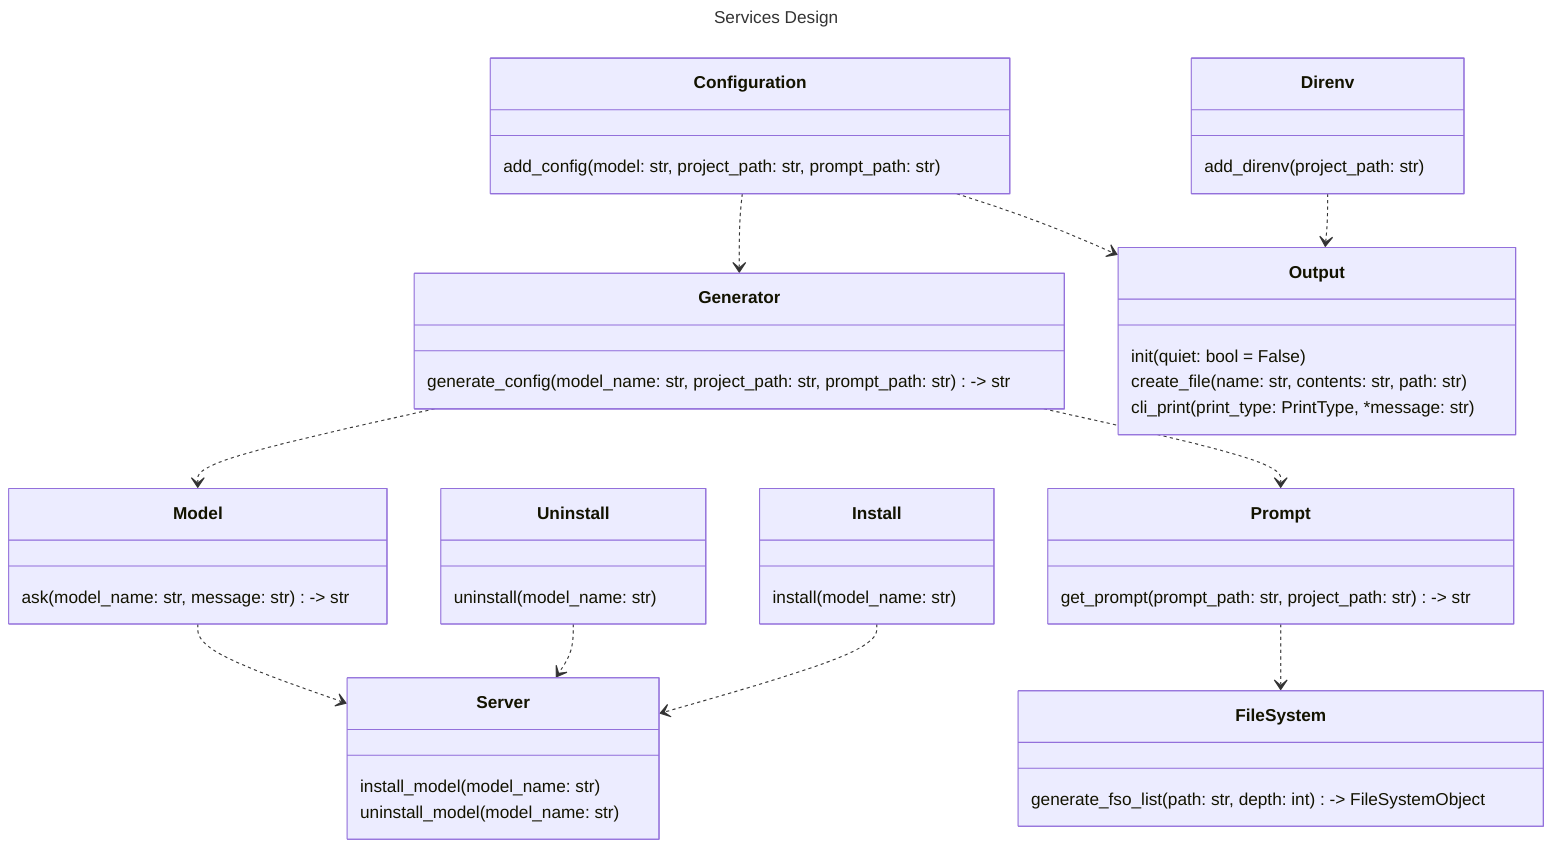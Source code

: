 ---
title: Services Design
---
classDiagram

    class Configuration {
        add_config(model: str, project_path: str, prompt_path: str) 
    }

    class Direnv {
        add_direnv(project_path: str)
    }

    class Install {
        install(model_name: str)
    }

    class Uninstall {
        uninstall(model_name: str)
    }

    class Generator {
        generate_config(model_name: str, project_path: str, prompt_path: str) -> str
    }

    class Model {
        ask(model_name: str, message: str) -> str
    }

    class Prompt {
        get_prompt(prompt_path: str, project_path: str) -> str
    }

    class Output {
        init(quiet: bool = False)
        create_file(name: str, contents: str, path: str)
        cli_print(print_type: PrintType, *message: str)
    }

    class FileSystem {
        generate_fso_list(path: str, depth: int) -> FileSystemObject
    }

    class Server {
        install_model(model_name: str)
        uninstall_model(model_name: str)
    }

    Direnv ..> Output
    Configuration ..> Output
    Install ..> Server
    Uninstall ..> Server
    Configuration ..> Generator
    Generator ..> Model
    Generator ..> Prompt
    Prompt ..> FileSystem
    Model ..> Server